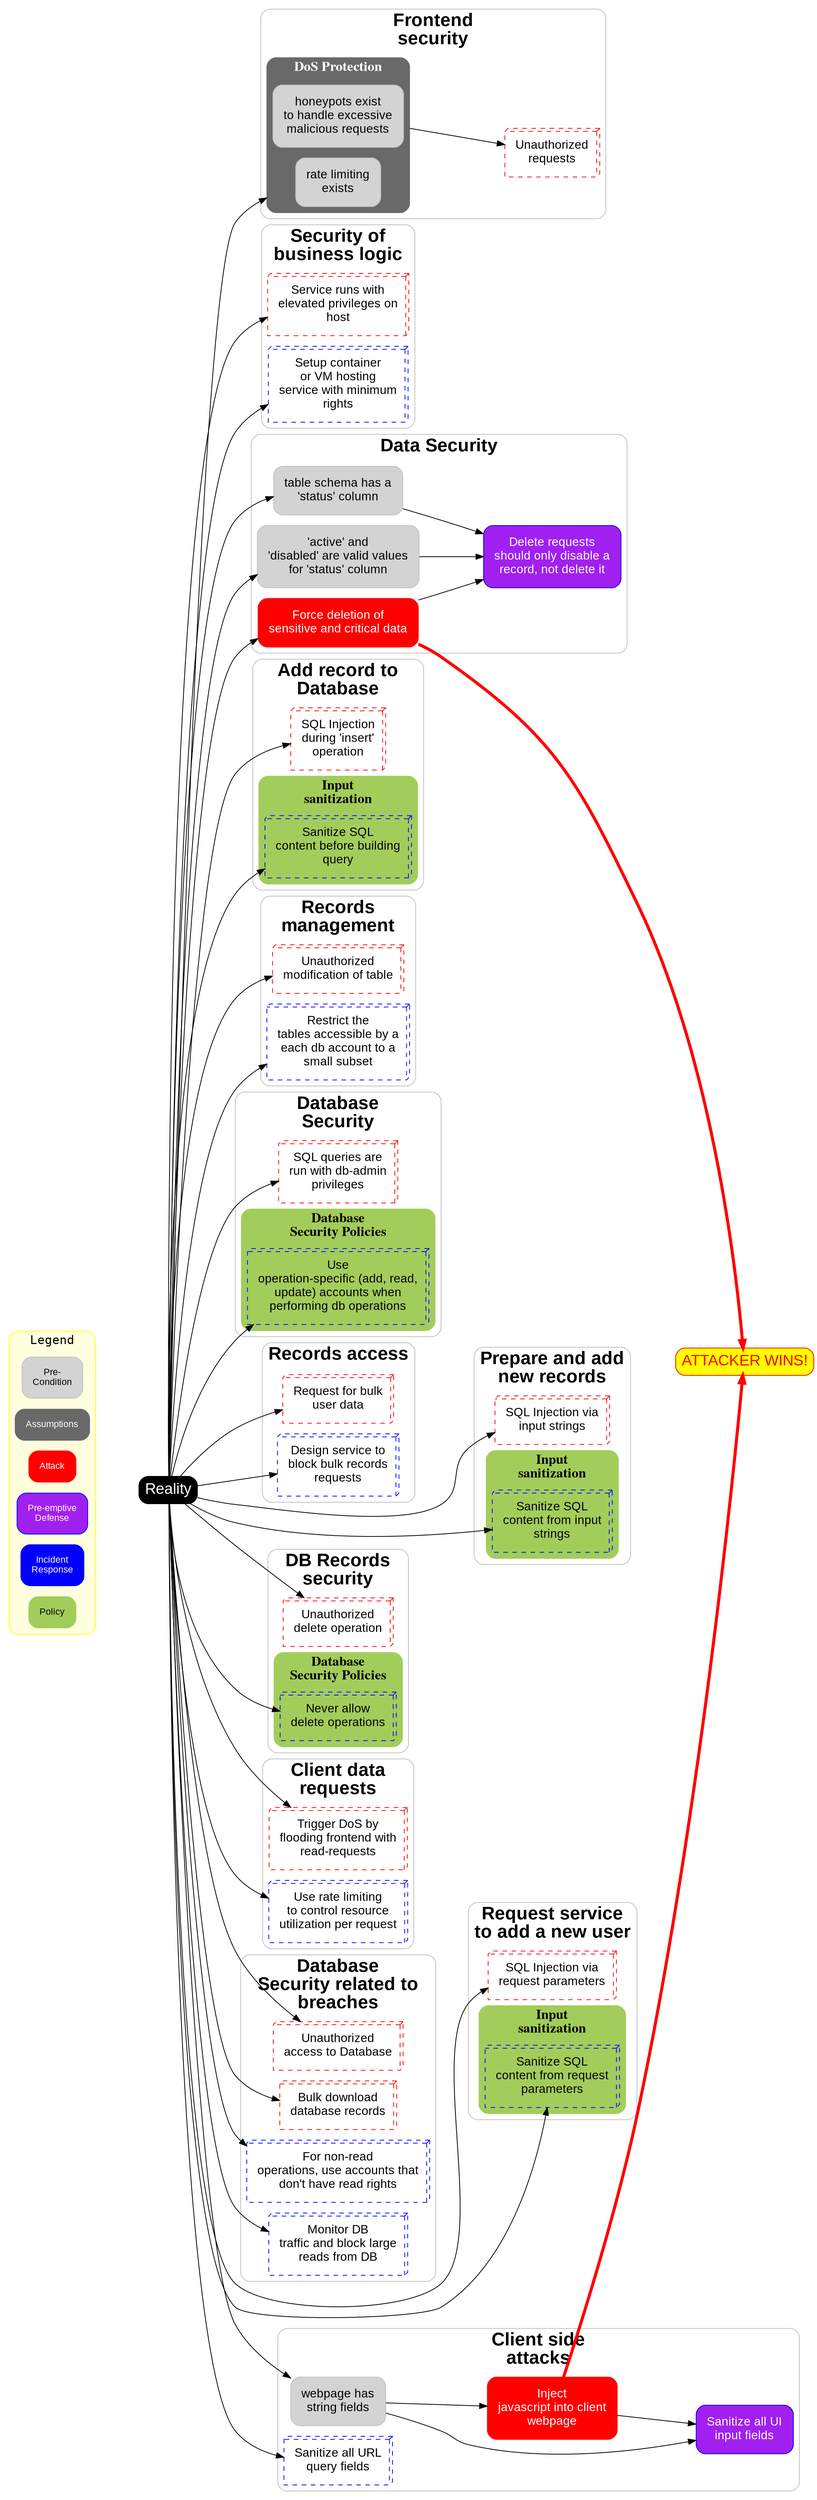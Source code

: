 digraph "top" {
  // Base Styling
  compound=true
  graph[style="filled, rounded" rankdir="LR" splines="true" overlap="false" nodesep="0.2" ranksep="0.9"];

  // Start and end nodes
  reality[ label="Reality"  fontname="Arial"  fontsize="20"  fontcolor="white"  fillcolor="black"  color="black"  shape="box"  style="filled, rounded" ]
  attacker_wins[ label="ATTACKER WINS!"  fontname="Arial"  fontsize="20"  fontcolor="red"  fillcolor="yellow"  color="red"  shape="box"  style="filled, rounded" ]
  subgraph cluster_Frontend_security {
    label=<<B>Frontend<br></br>security</B>>
    graph[style="filled, rounded" rankdir="LR" splines="true" overlap="false" nodesep="0.2" ranksep="0.9" fontname="Arial"  fontsize="24"  fontcolor="black"  fillcolor="transparent"  color="gray" ];
    subgraph cluster_DoS_Protection {
      label=<<B>DoS Protection</B>>
      graph[style="filled, rounded" rankdir="LR" splines="true" overlap="false" nodesep="0.2" ranksep="0.9" fontname="Times"  fontsize="18"  fontcolor="white"  fillcolor="dimgray"  color="dimgray" ];
      rate_limiting_exists[label="rate limiting\nexists"  shape="box"  style="filled, rounded"  margin="0.2"  fontname="Arial"  fontsize="16"  fontcolor="black"  fillcolor="lightgray"  color="gray"]
      honeypots_exist_to_handle_excessive_malicious_requests[label="honeypots exist\nto handle excessive\nmalicious requests"  shape="box"  style="filled, rounded"  margin="0.2"  fontname="Arial"  fontsize="16"  fontcolor="black"  fillcolor="lightgray"  color="gray"]
      {rank="same"; rate_limiting_exists; honeypots_exist_to_handle_excessive_malicious_requests; }
    }
    Unauthorized_requests[label="Unauthorized\nrequests"  shape="box3d"  style="filled, dashed"  margin="0.2"  fontname="Arial"  fontsize="16"  fontcolor="black"  fillcolor="transparent"  color="red"]
    {rank="same"; }
  }
  reality -> rate_limiting_exists[lhead=cluster_DoS_Protection]
  honeypots_exist_to_handle_excessive_malicious_requests -> Unauthorized_requests[ltail=cluster_DoS_Protection]
  rate_limiting_exists -> attacker_wins[style="invis"]
  Unauthorized_requests -> attacker_wins[style="invis"]
  subgraph cluster_Security_of_business_logic {
    label=<<B>Security of<br></br>business logic</B>>
    graph[style="filled, rounded" rankdir="LR" splines="true" overlap="false" nodesep="0.2" ranksep="0.9" fontname="Arial"  fontsize="24"  fontcolor="black"  fillcolor="transparent"  color="gray" ];
    Service_runs_with_elevated_privileges_on_host[label="Service runs with\nelevated privileges on\nhost"  shape="box3d"  style="filled, dashed"  margin="0.2"  fontname="Arial"  fontsize="16"  fontcolor="black"  fillcolor="transparent"  color="red"]
    Setup_container_or_VM_hosting_service_with_minimum_rights[label="Setup container\nor VM hosting\nservice with minimum\nrights"  shape="box3d"  style="filled, dashed"  margin="0.2"  fontname="Arial"  fontsize="16"  fontcolor="black"  fillcolor="transparent"  color="blue"]
    {rank="same"; }
  }
  reality -> Service_runs_with_elevated_privileges_on_host
  reality -> Setup_container_or_VM_hosting_service_with_minimum_rights
  subgraph cluster_Data_Security {
    label=<<B>Data Security</B>>
    graph[style="filled, rounded" rankdir="LR" splines="true" overlap="false" nodesep="0.2" ranksep="0.9" fontname="Arial"  fontsize="24"  fontcolor="black"  fillcolor="transparent"  color="gray" ];
    Force_deletion_of_sensitive_and_critical_data[label="Force deletion of\nsensitive and critical data"  shape="box"  style="filled, rounded"  margin="0.2"  fontname="Arial"  fontsize="16"  fontcolor="white"  fillcolor="red"  color="red"]
    table_schema_has_a_status_column[label="table schema has a\n'status' column"  shape="box"  style="filled, rounded"  margin="0.2"  fontname="Arial"  fontsize="16"  fontcolor="black"  fillcolor="lightgray"  color="gray"]
    active_and_disabled_are_valid_values_for_status_column[label="'active' and\n'disabled' are valid values\nfor 'status' column"  shape="box"  style="filled, rounded"  margin="0.2"  fontname="Arial"  fontsize="16"  fontcolor="black"  fillcolor="lightgray"  color="gray"]
    Delete_requests_should_only_disable_a_record_not_delete_it[label="Delete requests\nshould only disable a\nrecord, not delete it"  shape="box"  style="filled, rounded"  margin="0.2"  fontname="Arial"  fontsize="16"  fontcolor="white"  fillcolor="purple"  color="blue"]
    {rank="same"; table_schema_has_a_status_column; active_and_disabled_are_valid_values_for_status_column; }
  }
  Force_deletion_of_sensitive_and_critical_data -> Delete_requests_should_only_disable_a_record_not_delete_it
  reality -> Force_deletion_of_sensitive_and_critical_data
  reality -> table_schema_has_a_status_column
  reality -> active_and_disabled_are_valid_values_for_status_column
  table_schema_has_a_status_column -> Delete_requests_should_only_disable_a_record_not_delete_it
  active_and_disabled_are_valid_values_for_status_column -> Delete_requests_should_only_disable_a_record_not_delete_it
  subgraph cluster_Add_record_to_Database {
    label=<<B>Add record to<br></br>Database</B>>
    graph[style="filled, rounded" rankdir="LR" splines="true" overlap="false" nodesep="0.2" ranksep="0.9" fontname="Arial"  fontsize="24"  fontcolor="black"  fillcolor="transparent"  color="gray" ];
    subgraph cluster_Input_sanitization {
      label=<<B>Input<br></br>sanitization</B>>
      graph[style="filled, rounded" rankdir="LR" splines="true" overlap="false" nodesep="0.2" ranksep="0.9" fontname="Times"  fontsize="18"  fontcolor="black"  fillcolor="darkolivegreen3"  color="darkolivegreen3" ];
      Sanitize_SQL_content_before_building_query[label="Sanitize SQL\ncontent before building\nquery"  shape="box3d"  style="filled, dashed"  margin="0.2"  fontname="Arial"  fontsize="16"  fontcolor="black"  fillcolor="transparent"  color="blue"]
      {rank="same"; }
    }
    SQL_Injection_during_insert_operation[label="SQL Injection\nduring 'insert'\noperation"  shape="box3d"  style="filled, dashed"  margin="0.2"  fontname="Arial"  fontsize="16"  fontcolor="black"  fillcolor="transparent"  color="red"]
    {rank="same"; }
  }
  reality -> Sanitize_SQL_content_before_building_query
  reality -> SQL_Injection_during_insert_operation
  Sanitize_SQL_content_before_building_query -> attacker_wins[style="invis"]
  SQL_Injection_during_insert_operation -> attacker_wins[style="invis"]
  subgraph cluster_Records_management {
    label=<<B>Records<br></br>management</B>>
    graph[style="filled, rounded" rankdir="LR" splines="true" overlap="false" nodesep="0.2" ranksep="0.9" fontname="Arial"  fontsize="24"  fontcolor="black"  fillcolor="transparent"  color="gray" ];
    Unauthorized_modification_of_table[label="Unauthorized\nmodification of table"  shape="box3d"  style="filled, dashed"  margin="0.2"  fontname="Arial"  fontsize="16"  fontcolor="black"  fillcolor="transparent"  color="red"]
    Restrict_the_tables_accessible_by_a_each_db_account_to_a_small_subset[label="Restrict the\ntables accessible by a\neach db account to a\nsmall subset"  shape="box3d"  style="filled, dashed"  margin="0.2"  fontname="Arial"  fontsize="16"  fontcolor="black"  fillcolor="transparent"  color="blue"]
    {rank="same"; }
  }
  reality -> Unauthorized_modification_of_table
  reality -> Restrict_the_tables_accessible_by_a_each_db_account_to_a_small_subset
  subgraph cluster_Database_Security {
    label=<<B>Database<br></br>Security</B>>
    graph[style="filled, rounded" rankdir="LR" splines="true" overlap="false" nodesep="0.2" ranksep="0.9" fontname="Arial"  fontsize="24"  fontcolor="black"  fillcolor="transparent"  color="gray" ];
    subgraph cluster_Database_Security_Policies {
      label=<<B>Database<br></br>Security Policies</B>>
      graph[style="filled, rounded" rankdir="LR" splines="true" overlap="false" nodesep="0.2" ranksep="0.9" fontname="Times"  fontsize="18"  fontcolor="black"  fillcolor="darkolivegreen3"  color="darkolivegreen3" ];
      Use_operationspecific_add_read_update_accounts_when_performing_db_operations[label="Use\noperation-specific (add, read,\nupdate) accounts when\nperforming db operations"  shape="box3d"  style="filled, dashed"  margin="0.2"  fontname="Arial"  fontsize="16"  fontcolor="black"  fillcolor="transparent"  color="blue"]
      {rank="same"; }
    }
    SQL_queries_are_run_with_dbadmin_privileges[label="SQL queries are\nrun with db-admin\nprivileges"  shape="box3d"  style="filled, dashed"  margin="0.2"  fontname="Arial"  fontsize="16"  fontcolor="black"  fillcolor="transparent"  color="red"]
    {rank="same"; }
  }
  reality -> Use_operationspecific_add_read_update_accounts_when_performing_db_operations
  reality -> SQL_queries_are_run_with_dbadmin_privileges
  Use_operationspecific_add_read_update_accounts_when_performing_db_operations -> attacker_wins[style="invis"]
  SQL_queries_are_run_with_dbadmin_privileges -> attacker_wins[style="invis"]
  subgraph cluster_Records_access {
    label=<<B>Records access</B>>
    graph[style="filled, rounded" rankdir="LR" splines="true" overlap="false" nodesep="0.2" ranksep="0.9" fontname="Arial"  fontsize="24"  fontcolor="black"  fillcolor="transparent"  color="gray" ];
    Request_for_bulk_user_data[label="Request for bulk\nuser data"  shape="box3d"  style="filled, dashed"  margin="0.2"  fontname="Arial"  fontsize="16"  fontcolor="black"  fillcolor="transparent"  color="red"]
    Design_service_to_block_bulk_records_requests[label="Design service to\nblock bulk records\nrequests"  shape="box3d"  style="filled, dashed"  margin="0.2"  fontname="Arial"  fontsize="16"  fontcolor="black"  fillcolor="transparent"  color="blue"]
    {rank="same"; }
  }
  reality -> Request_for_bulk_user_data
  reality -> Design_service_to_block_bulk_records_requests
  subgraph cluster_DB_Records_security {
    label=<<B>DB Records<br></br>security</B>>
    graph[style="filled, rounded" rankdir="LR" splines="true" overlap="false" nodesep="0.2" ranksep="0.9" fontname="Arial"  fontsize="24"  fontcolor="black"  fillcolor="transparent"  color="gray" ];
    subgraph cluster_Database_Security_Policies {
      label=<<B>Database<br></br>Security Policies</B>>
      graph[style="filled, rounded" rankdir="LR" splines="true" overlap="false" nodesep="0.2" ranksep="0.9" fontname="Times"  fontsize="18"  fontcolor="black"  fillcolor="darkolivegreen3"  color="darkolivegreen3" ];
      Never_allow_delete_operations[label="Never allow\ndelete operations"  shape="box3d"  style="filled, dashed"  margin="0.2"  fontname="Arial"  fontsize="16"  fontcolor="black"  fillcolor="transparent"  color="blue"]
      {rank="same"; }
    }
    Unauthorized_delete_operation[label="Unauthorized\ndelete operation"  shape="box3d"  style="filled, dashed"  margin="0.2"  fontname="Arial"  fontsize="16"  fontcolor="black"  fillcolor="transparent"  color="red"]
    {rank="same"; }
  }
  reality -> Never_allow_delete_operations
  reality -> Unauthorized_delete_operation
  Never_allow_delete_operations -> attacker_wins[style="invis"]
  Unauthorized_delete_operation -> attacker_wins[style="invis"]
  subgraph cluster_Request_service_to_add_a_new_user {
    label=<<B>Request service<br></br>to add a new user</B>>
    graph[style="filled, rounded" rankdir="LR" splines="true" overlap="false" nodesep="0.2" ranksep="0.9" fontname="Arial"  fontsize="24"  fontcolor="black"  fillcolor="transparent"  color="gray" ];
    subgraph cluster_Input_sanitization {
      label=<<B>Input<br></br>sanitization</B>>
      graph[style="filled, rounded" rankdir="LR" splines="true" overlap="false" nodesep="0.2" ranksep="0.9" fontname="Times"  fontsize="18"  fontcolor="black"  fillcolor="darkolivegreen3"  color="darkolivegreen3" ];
      Sanitize_SQL_content_from_request_parameters[label="Sanitize SQL\ncontent from request\nparameters"  shape="box3d"  style="filled, dashed"  margin="0.2"  fontname="Arial"  fontsize="16"  fontcolor="black"  fillcolor="transparent"  color="blue"]
      {rank="same"; }
    }
    SQL_Injection_via_request_parameters[label="SQL Injection via\nrequest parameters"  shape="box3d"  style="filled, dashed"  margin="0.2"  fontname="Arial"  fontsize="16"  fontcolor="black"  fillcolor="transparent"  color="red"]
    {rank="same"; }
  }
  reality -> Sanitize_SQL_content_from_request_parameters
  reality -> SQL_Injection_via_request_parameters
  Sanitize_SQL_content_from_request_parameters -> attacker_wins[style="invis"]
  SQL_Injection_via_request_parameters -> attacker_wins[style="invis"]
  subgraph cluster_Client_data_requests {
    label=<<B>Client data<br></br>requests</B>>
    graph[style="filled, rounded" rankdir="LR" splines="true" overlap="false" nodesep="0.2" ranksep="0.9" fontname="Arial"  fontsize="24"  fontcolor="black"  fillcolor="transparent"  color="gray" ];
    Trigger_DoS_by_flooding_frontend_with_readrequests[label="Trigger DoS by\nflooding frontend with\nread-requests"  shape="box3d"  style="filled, dashed"  margin="0.2"  fontname="Arial"  fontsize="16"  fontcolor="black"  fillcolor="transparent"  color="red"]
    Use_rate_limiting_to_control_resource_utilization_per_request[label="Use rate limiting\nto control resource\nutilization per request"  shape="box3d"  style="filled, dashed"  margin="0.2"  fontname="Arial"  fontsize="16"  fontcolor="black"  fillcolor="transparent"  color="blue"]
    {rank="same"; }
  }
  reality -> Trigger_DoS_by_flooding_frontend_with_readrequests
  reality -> Use_rate_limiting_to_control_resource_utilization_per_request
  subgraph cluster_Database_Security_related_to_breaches {
    label=<<B>Database<br></br>Security related to<br></br>breaches</B>>
    graph[style="filled, rounded" rankdir="LR" splines="true" overlap="false" nodesep="0.2" ranksep="0.9" fontname="Arial"  fontsize="24"  fontcolor="black"  fillcolor="transparent"  color="gray" ];
    Unauthorized_access_to_Database[label="Unauthorized\naccess to Database"  shape="box3d"  style="filled, dashed"  margin="0.2"  fontname="Arial"  fontsize="16"  fontcolor="black"  fillcolor="transparent"  color="red"]
    Bulk_download_database_records[label="Bulk download\ndatabase records"  shape="box3d"  style="filled, dashed"  margin="0.2"  fontname="Arial"  fontsize="16"  fontcolor="black"  fillcolor="transparent"  color="red"]
    For_nonread_operations_use_accounts_that_dont_have_read_rights[label="For non-read\noperations, use accounts that\ndon't have read rights"  shape="box3d"  style="filled, dashed"  margin="0.2"  fontname="Arial"  fontsize="16"  fontcolor="black"  fillcolor="transparent"  color="blue"]
    Monitor_DB_traffic_and_block_large_reads_from_DB[label="Monitor DB\ntraffic and block large\nreads from DB"  shape="box3d"  style="filled, dashed"  margin="0.2"  fontname="Arial"  fontsize="16"  fontcolor="black"  fillcolor="transparent"  color="blue"]
    {rank="same"; }
  }
  reality -> Unauthorized_access_to_Database
  reality -> Bulk_download_database_records
  reality -> For_nonread_operations_use_accounts_that_dont_have_read_rights
  reality -> Monitor_DB_traffic_and_block_large_reads_from_DB
  subgraph cluster_Client_side_attacks {
    label=<<B>Client side<br></br>attacks</B>>
    graph[style="filled, rounded" rankdir="LR" splines="true" overlap="false" nodesep="0.2" ranksep="0.9" fontname="Arial"  fontsize="24"  fontcolor="black"  fillcolor="transparent"  color="gray" ];
    webpage_has_string_fields[label="webpage has\nstring fields"  shape="box"  style="filled, rounded"  margin="0.2"  fontname="Arial"  fontsize="16"  fontcolor="black"  fillcolor="lightgray"  color="gray"]
    Inject_javascript_into_client_webpage[label="Inject\njavascript into client\nwebpage"  shape="box"  style="filled, rounded"  margin="0.2"  fontname="Arial"  fontsize="16"  fontcolor="white"  fillcolor="red"  color="red"]
    Sanitize_all_UI_input_fields[label="Sanitize all UI\ninput fields"  shape="box"  style="filled, rounded"  margin="0.2"  fontname="Arial"  fontsize="16"  fontcolor="white"  fillcolor="purple"  color="blue"]
    Sanitize_all_URL_query_fields[label="Sanitize all URL\nquery fields"  shape="box3d"  style="filled, dashed"  margin="0.2"  fontname="Arial"  fontsize="16"  fontcolor="black"  fillcolor="transparent"  color="blue"]
    {rank="same"; webpage_has_string_fields; webpage_has_string_fields; }
  }
  Inject_javascript_into_client_webpage -> Sanitize_all_UI_input_fields
  reality -> webpage_has_string_fields
  reality -> Sanitize_all_URL_query_fields
  webpage_has_string_fields -> Inject_javascript_into_client_webpage
  webpage_has_string_fields -> Sanitize_all_UI_input_fields
  subgraph cluster_Prepare_and_add_new_records {
    label=<<B>Prepare and add<br></br>new records</B>>
    graph[style="filled, rounded" rankdir="LR" splines="true" overlap="false" nodesep="0.2" ranksep="0.9" fontname="Arial"  fontsize="24"  fontcolor="black"  fillcolor="transparent"  color="gray" ];
    subgraph cluster_Input_sanitization {
      label=<<B>Input<br></br>sanitization</B>>
      graph[style="filled, rounded" rankdir="LR" splines="true" overlap="false" nodesep="0.2" ranksep="0.9" fontname="Times"  fontsize="18"  fontcolor="black"  fillcolor="darkolivegreen3"  color="darkolivegreen3" ];
      Sanitize_SQL_content_from_input_strings[label="Sanitize SQL\ncontent from input\nstrings"  shape="box3d"  style="filled, dashed"  margin="0.2"  fontname="Arial"  fontsize="16"  fontcolor="black"  fillcolor="transparent"  color="blue"]
      {rank="same"; }
    }
    SQL_Injection_via_input_strings[label="SQL Injection via\ninput strings"  shape="box3d"  style="filled, dashed"  margin="0.2"  fontname="Arial"  fontsize="16"  fontcolor="black"  fillcolor="transparent"  color="red"]
    {rank="same"; }
  }
  reality -> Sanitize_SQL_content_from_input_strings
  reality -> SQL_Injection_via_input_strings
  Sanitize_SQL_content_from_input_strings -> attacker_wins[style="invis"]
  SQL_Injection_via_input_strings -> attacker_wins[style="invis"]
  Inject_javascript_into_client_webpage -> attacker_wins[ penwidth="4"  color="red" ]
  Force_deletion_of_sensitive_and_critical_data -> attacker_wins[ penwidth="4"  color="red" ]
  subgraph cluster_Legend {
    label="Legend"
    graph[style="filled, rounded" rankdir="LR" fontsize="16" splines="true" overlap="false" nodesep="0.1" ranksep="0.2" fontname="Courier" fillcolor="lightyellow" color="yellow"];
    A[label="Pre-\nCondition"  shape="box"  style="filled, rounded"  margin="0.2"  fontname="Arial"  fontsize="12"  fontcolor="black"  fillcolor="lightgray"  color="gray"]
    B[label="Assumptions"  shape="box"  style="filled, rounded"  margin="0.2"  fontname="Arial"  fontsize="12"  fontcolor="white"  fillcolor="dimgray"  color="dimgray"]
    C[label="Attack"  shape="box"  style="filled, rounded"  margin="0.2"  fontname="Arial"  fontsize="12"  fontcolor="white"  fillcolor="red"  color="red"]
    D[label="Pre-emptive\nDefense"  shape="box"  style="filled, rounded"  margin="0.2"  fontname="Arial"  fontsize="12"  fontcolor="white"  fillcolor="purple"  color="blue"]
    E[label="Incident\nResponse"  shape="box"  style="filled, rounded"  margin="0.2"  fontname="Arial"  fontsize="12"  fontcolor="white"  fillcolor="blue"  color="blue"]
    F[label="Policy"  shape="box"  style="filled, rounded"  margin="0.2"  fontname="Arial"  fontsize="12"  fontcolor="black"  fillcolor="darkolivegreen3"  color="darkolivegreen3"]
  }
  A -> reality [style="invis" ltail="cluster_Legend"]
  B -> reality [style="invis" ltail="cluster_Legend"]
  C -> reality [style="invis" ltail="cluster_Legend"]
  D -> reality [style="invis" ltail="cluster_Legend"]
  E -> reality [style="invis" ltail="cluster_Legend"]
  F -> reality [style="invis" ltail="cluster_Legend"]
}